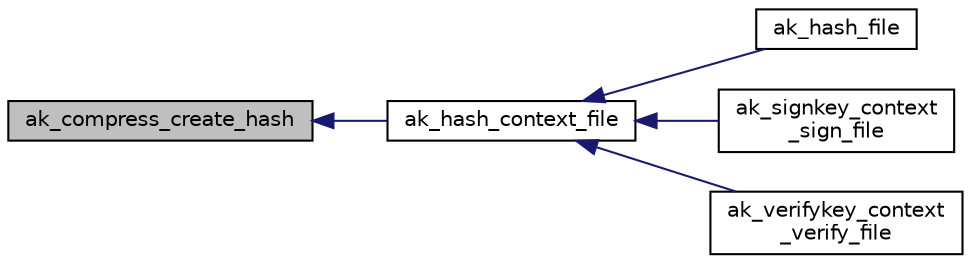 digraph "ak_compress_create_hash"
{
  edge [fontname="Helvetica",fontsize="10",labelfontname="Helvetica",labelfontsize="10"];
  node [fontname="Helvetica",fontsize="10",shape=record];
  rankdir="LR";
  Node1 [label="ak_compress_create_hash",height=0.2,width=0.4,color="black", fillcolor="grey75", style="filled", fontcolor="black"];
  Node1 -> Node2 [dir="back",color="midnightblue",fontsize="10",style="solid",fontname="Helvetica"];
  Node2 [label="ak_hash_context_file",height=0.2,width=0.4,color="black", fillcolor="white", style="filled",URL="$ak__hash_8h.html#ae5f9c5aa8feb2b25e7e5e938c2ccc8ee",tooltip="Хеширование заданного файла. "];
  Node2 -> Node3 [dir="back",color="midnightblue",fontsize="10",style="solid",fontname="Helvetica"];
  Node3 [label="ak_hash_file",height=0.2,width=0.4,color="black", fillcolor="white", style="filled",URL="$libakrypt_8h.html#a947f1032e81c23f725b96290154c093b",tooltip="Хеширование заданного файла. "];
  Node2 -> Node4 [dir="back",color="midnightblue",fontsize="10",style="solid",fontname="Helvetica"];
  Node4 [label="ak_signkey_context\l_sign_file",height=0.2,width=0.4,color="black", fillcolor="white", style="filled",URL="$ak__sign_8h.html#a9f193708b3158911311b858cb4aa37be",tooltip="Выработка электронной подписи для заданного файла. "];
  Node2 -> Node5 [dir="back",color="midnightblue",fontsize="10",style="solid",fontname="Helvetica"];
  Node5 [label="ak_verifykey_context\l_verify_file",height=0.2,width=0.4,color="black", fillcolor="white", style="filled",URL="$ak__sign_8h.html#a2fddbc6eacb3d6efdd262ebeda8b5d5e",tooltip="Проверка электронной подписи для заданного файла. "];
}
